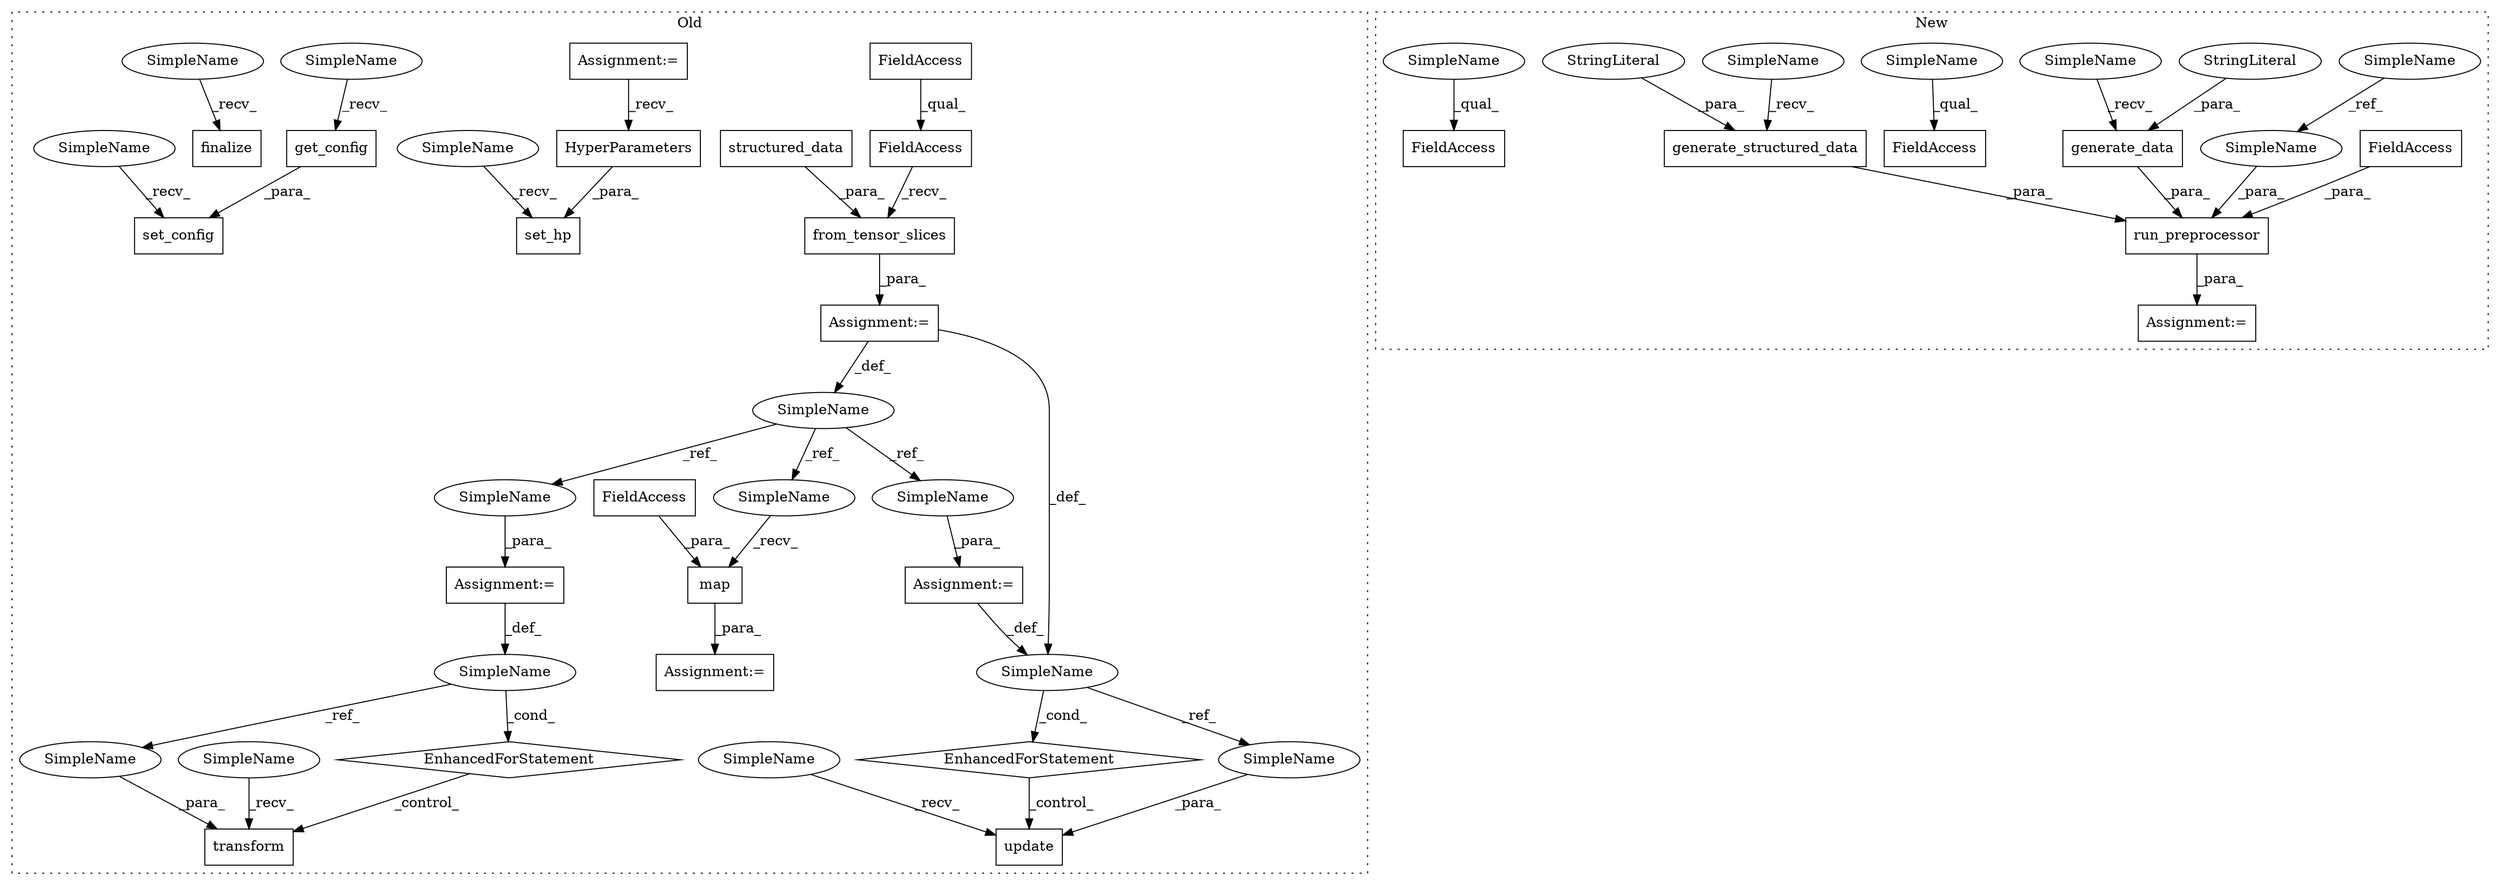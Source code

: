 digraph G {
subgraph cluster0 {
1 [label="EnhancedForStatement" a="70" s="5800,5868" l="53,2" shape="diamond"];
3 [label="SimpleName" a="42" s="5857" l="1" shape="ellipse"];
4 [label="transform" a="32" s="5886,5897" l="10,1" shape="box"];
9 [label="Assignment:=" a="7" s="5368" l="1" shape="box"];
10 [label="EnhancedForStatement" a="70" s="5623,5691" l="53,2" shape="diamond"];
11 [label="from_tensor_slices" a="32" s="5393,5416" l="19,1" shape="box"];
12 [label="FieldAccess" a="22" s="5369" l="23" shape="box"];
13 [label="FieldAccess" a="22" s="5369" l="15" shape="box"];
14 [label="Assignment:=" a="7" s="5623,5691" l="53,2" shape="box"];
15 [label="Assignment:=" a="7" s="5800,5868" l="53,2" shape="box"];
16 [label="update" a="32" s="5709,5717" l="7,1" shape="box"];
17 [label="SimpleName" a="42" s="5361" l="7" shape="ellipse"];
18 [label="SimpleName" a="42" s="5680" l="1" shape="ellipse"];
19 [label="Assignment:=" a="7" s="6131" l="1" shape="box"];
20 [label="map" a="32" s="6140,6152" l="4,1" shape="box"];
21 [label="FieldAccess" a="22" s="6144" l="8" shape="box"];
25 [label="set_hp" a="32" s="5581,5616" l="7,1" shape="box"];
26 [label="HyperParameters" a="32" s="5599" l="17" shape="box"];
27 [label="finalize" a="32" s="5738" l="10" shape="box"];
28 [label="set_config" a="32" s="5762,5793" l="11,1" shape="box"];
30 [label="structured_data" a="32" s="5338" l="17" shape="box"];
31 [label="Assignment:=" a="7" s="5300" l="10" shape="box"];
33 [label="get_config" a="32" s="5781" l="12" shape="box"];
34 [label="SimpleName" a="42" s="5716" l="1" shape="ellipse"];
39 [label="SimpleName" a="42" s="5896" l="1" shape="ellipse"];
40 [label="SimpleName" a="42" s="5684" l="7" shape="ellipse"];
41 [label="SimpleName" a="42" s="6132" l="7" shape="ellipse"];
42 [label="SimpleName" a="42" s="5861" l="7" shape="ellipse"];
44 [label="SimpleName" a="42" s="5754" l="7" shape="ellipse"];
45 [label="SimpleName" a="42" s="5773" l="7" shape="ellipse"];
46 [label="SimpleName" a="42" s="5730" l="7" shape="ellipse"];
47 [label="SimpleName" a="42" s="5878" l="7" shape="ellipse"];
48 [label="SimpleName" a="42" s="5701" l="7" shape="ellipse"];
49 [label="SimpleName" a="42" s="5573" l="7" shape="ellipse"];
label = "Old";
style="dotted";
}
subgraph cluster1 {
2 [label="run_preprocessor" a="32" s="3482,3565" l="17,1" shape="box"];
5 [label="FieldAccess" a="22" s="3547" l="18" shape="box"];
6 [label="generate_data" a="32" s="3522,3545" l="14,1" shape="box"];
7 [label="StringLiteral" a="45" s="3536" l="9" shape="ellipse"];
8 [label="Assignment:=" a="7" s="3481" l="1" shape="box"];
22 [label="FieldAccess" a="22" s="3433" l="30" shape="box"];
23 [label="FieldAccess" a="22" s="3402" l="30" shape="box"];
24 [label="SimpleName" a="42" s="3306" l="7" shape="ellipse"];
29 [label="generate_structured_data" a="32" s="3265,3299" l="25,1" shape="box"];
32 [label="StringLiteral" a="45" s="3290" l="9" shape="ellipse"];
35 [label="SimpleName" a="42" s="3515" l="6" shape="ellipse"];
36 [label="SimpleName" a="42" s="3433" l="6" shape="ellipse"];
37 [label="SimpleName" a="42" s="3402" l="6" shape="ellipse"];
38 [label="SimpleName" a="42" s="3258" l="6" shape="ellipse"];
43 [label="SimpleName" a="42" s="3499" l="7" shape="ellipse"];
label = "New";
style="dotted";
}
1 -> 4 [label="_control_"];
2 -> 8 [label="_para_"];
3 -> 39 [label="_ref_"];
3 -> 1 [label="_cond_"];
5 -> 2 [label="_para_"];
6 -> 2 [label="_para_"];
7 -> 6 [label="_para_"];
9 -> 17 [label="_def_"];
9 -> 18 [label="_def_"];
10 -> 16 [label="_control_"];
11 -> 9 [label="_para_"];
12 -> 11 [label="_recv_"];
13 -> 12 [label="_qual_"];
14 -> 18 [label="_def_"];
15 -> 3 [label="_def_"];
17 -> 42 [label="_ref_"];
17 -> 41 [label="_ref_"];
17 -> 40 [label="_ref_"];
18 -> 34 [label="_ref_"];
18 -> 10 [label="_cond_"];
20 -> 19 [label="_para_"];
21 -> 20 [label="_para_"];
24 -> 43 [label="_ref_"];
26 -> 25 [label="_para_"];
29 -> 2 [label="_para_"];
30 -> 11 [label="_para_"];
31 -> 26 [label="_recv_"];
32 -> 29 [label="_para_"];
33 -> 28 [label="_para_"];
34 -> 16 [label="_para_"];
35 -> 6 [label="_recv_"];
36 -> 22 [label="_qual_"];
37 -> 23 [label="_qual_"];
38 -> 29 [label="_recv_"];
39 -> 4 [label="_para_"];
40 -> 14 [label="_para_"];
41 -> 20 [label="_recv_"];
42 -> 15 [label="_para_"];
43 -> 2 [label="_para_"];
44 -> 28 [label="_recv_"];
45 -> 33 [label="_recv_"];
46 -> 27 [label="_recv_"];
47 -> 4 [label="_recv_"];
48 -> 16 [label="_recv_"];
49 -> 25 [label="_recv_"];
}